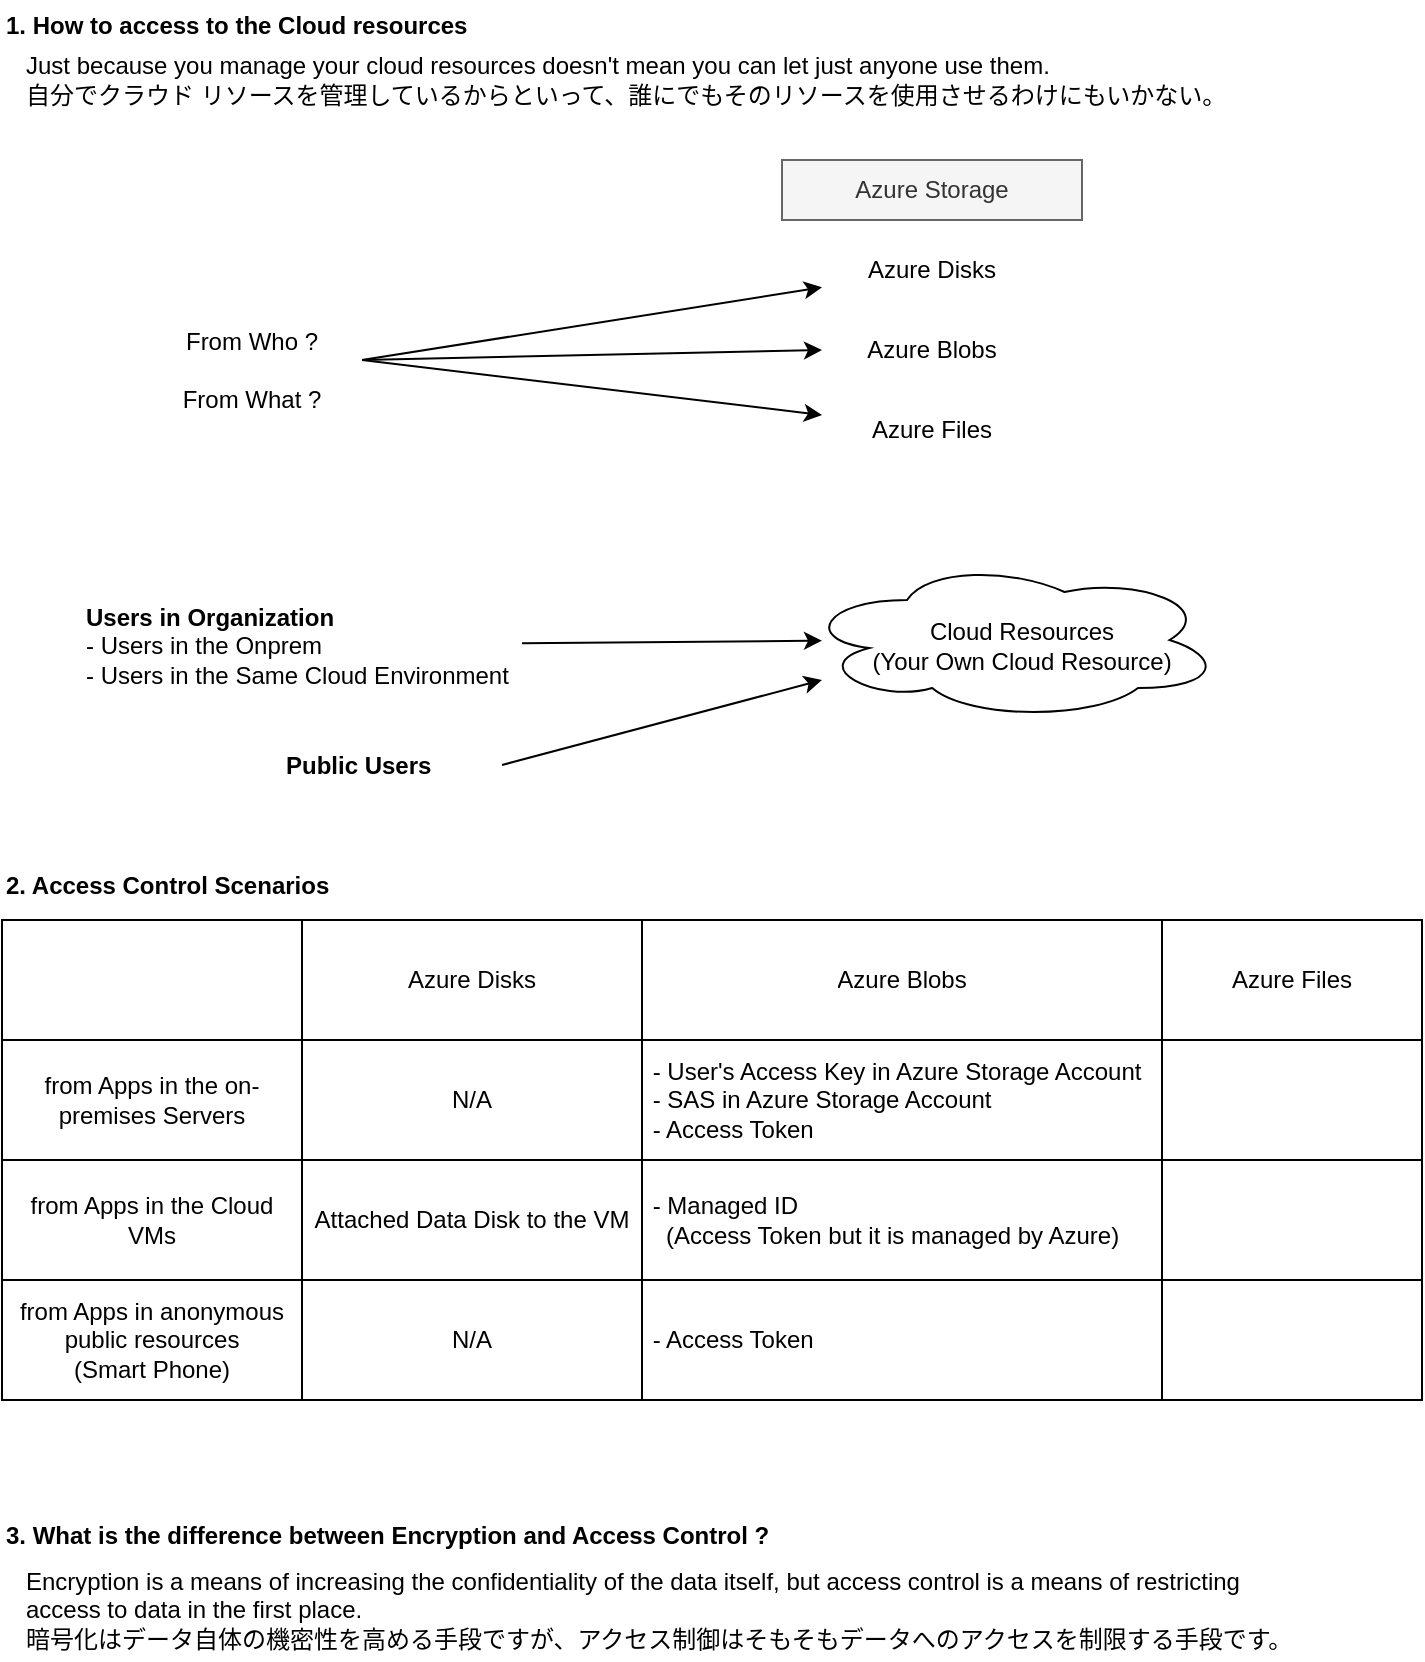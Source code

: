 <mxfile version="22.0.8" type="github">
  <diagram name="ページ1" id="kpZ7DMK9d4Nb93xADbqp">
    <mxGraphModel dx="1115" dy="618" grid="1" gridSize="10" guides="1" tooltips="1" connect="1" arrows="1" fold="1" page="1" pageScale="1" pageWidth="827" pageHeight="1169" math="0" shadow="0">
      <root>
        <mxCell id="0" />
        <mxCell id="1" parent="0" />
        <mxCell id="42NTzoghfBg-a60Ga8q6-2" value="Azure Disks" style="text;html=1;strokeColor=none;fillColor=none;align=center;verticalAlign=middle;whiteSpace=wrap;rounded=0;" parent="1" vertex="1">
          <mxGeometry x="480" y="160" width="110" height="30" as="geometry" />
        </mxCell>
        <mxCell id="42NTzoghfBg-a60Ga8q6-3" value="Azure Blobs" style="text;html=1;strokeColor=none;fillColor=none;align=center;verticalAlign=middle;whiteSpace=wrap;rounded=0;" parent="1" vertex="1">
          <mxGeometry x="480" y="200" width="110" height="30" as="geometry" />
        </mxCell>
        <mxCell id="42NTzoghfBg-a60Ga8q6-4" value="Azure Files" style="text;html=1;strokeColor=none;fillColor=none;align=center;verticalAlign=middle;whiteSpace=wrap;rounded=0;" parent="1" vertex="1">
          <mxGeometry x="480" y="240" width="110" height="30" as="geometry" />
        </mxCell>
        <mxCell id="42NTzoghfBg-a60Ga8q6-5" value="" style="endArrow=classic;html=1;rounded=0;" parent="1" target="42NTzoghfBg-a60Ga8q6-2" edge="1">
          <mxGeometry width="50" height="50" relative="1" as="geometry">
            <mxPoint x="250" y="220" as="sourcePoint" />
            <mxPoint x="470" y="180" as="targetPoint" />
          </mxGeometry>
        </mxCell>
        <mxCell id="42NTzoghfBg-a60Ga8q6-6" value="" style="endArrow=classic;html=1;rounded=0;entryX=0;entryY=0.5;entryDx=0;entryDy=0;" parent="1" target="42NTzoghfBg-a60Ga8q6-3" edge="1">
          <mxGeometry width="50" height="50" relative="1" as="geometry">
            <mxPoint x="250" y="220" as="sourcePoint" />
            <mxPoint x="470" y="200" as="targetPoint" />
          </mxGeometry>
        </mxCell>
        <mxCell id="42NTzoghfBg-a60Ga8q6-7" value="" style="endArrow=classic;html=1;rounded=0;entryX=0;entryY=0.25;entryDx=0;entryDy=0;" parent="1" target="42NTzoghfBg-a60Ga8q6-4" edge="1">
          <mxGeometry width="50" height="50" relative="1" as="geometry">
            <mxPoint x="250" y="220" as="sourcePoint" />
            <mxPoint x="490" y="225" as="targetPoint" />
          </mxGeometry>
        </mxCell>
        <mxCell id="42NTzoghfBg-a60Ga8q6-8" value="Azure Storage" style="text;html=1;strokeColor=#666666;fillColor=#f5f5f5;align=center;verticalAlign=middle;whiteSpace=wrap;rounded=0;fontColor=#333333;" parent="1" vertex="1">
          <mxGeometry x="460" y="120" width="150" height="30" as="geometry" />
        </mxCell>
        <mxCell id="42NTzoghfBg-a60Ga8q6-9" value="From Who ?&lt;br&gt;&lt;br&gt;From What ?" style="text;html=1;strokeColor=none;fillColor=none;align=center;verticalAlign=middle;whiteSpace=wrap;rounded=0;" parent="1" vertex="1">
          <mxGeometry x="140" y="200" width="110" height="50" as="geometry" />
        </mxCell>
        <mxCell id="vxulrBGWHC_jRvMReK2E-1" value="" style="ellipse;shape=cloud;whiteSpace=wrap;html=1;" parent="1" vertex="1">
          <mxGeometry x="470" y="320" width="210" height="80" as="geometry" />
        </mxCell>
        <mxCell id="vxulrBGWHC_jRvMReK2E-2" value="Cloud Resources&lt;br&gt;(Your Own Cloud Resource)" style="text;html=1;strokeColor=none;fillColor=none;align=center;verticalAlign=middle;whiteSpace=wrap;rounded=0;" parent="1" vertex="1">
          <mxGeometry x="500" y="347.5" width="160" height="30" as="geometry" />
        </mxCell>
        <mxCell id="vxulrBGWHC_jRvMReK2E-3" value="" style="endArrow=classic;html=1;rounded=0;" parent="1" source="vxulrBGWHC_jRvMReK2E-6" edge="1">
          <mxGeometry width="50" height="50" relative="1" as="geometry">
            <mxPoint x="360" y="360" as="sourcePoint" />
            <mxPoint x="480" y="360.32" as="targetPoint" />
          </mxGeometry>
        </mxCell>
        <mxCell id="vxulrBGWHC_jRvMReK2E-4" value="" style="endArrow=classic;html=1;rounded=0;exitX=1;exitY=0.5;exitDx=0;exitDy=0;" parent="1" source="vxulrBGWHC_jRvMReK2E-5" edge="1">
          <mxGeometry width="50" height="50" relative="1" as="geometry">
            <mxPoint x="250" y="416" as="sourcePoint" />
            <mxPoint x="480" y="380" as="targetPoint" />
          </mxGeometry>
        </mxCell>
        <mxCell id="vxulrBGWHC_jRvMReK2E-5" value="&lt;b&gt;Public Users&lt;/b&gt;" style="text;html=1;strokeColor=none;fillColor=none;align=left;verticalAlign=middle;whiteSpace=wrap;rounded=0;" parent="1" vertex="1">
          <mxGeometry x="210" y="410" width="110" height="25" as="geometry" />
        </mxCell>
        <mxCell id="vxulrBGWHC_jRvMReK2E-6" value="&lt;b&gt;Users in Organization&lt;br&gt;&lt;/b&gt;- Users in the Onprem&lt;br&gt;- Users in the Same Cloud Environment" style="text;html=1;strokeColor=none;fillColor=none;align=left;verticalAlign=middle;whiteSpace=wrap;rounded=0;" parent="1" vertex="1">
          <mxGeometry x="110" y="327.5" width="220" height="70" as="geometry" />
        </mxCell>
        <mxCell id="HIDQDaZI9X2vUrS7jQ3k-23" value="" style="shape=table;startSize=0;container=1;collapsible=0;childLayout=tableLayout;" parent="1" vertex="1">
          <mxGeometry x="70" y="500" width="710" height="240" as="geometry" />
        </mxCell>
        <mxCell id="HIDQDaZI9X2vUrS7jQ3k-24" value="" style="shape=tableRow;horizontal=0;startSize=0;swimlaneHead=0;swimlaneBody=0;strokeColor=inherit;top=0;left=0;bottom=0;right=0;collapsible=0;dropTarget=0;fillColor=none;points=[[0,0.5],[1,0.5]];portConstraint=eastwest;" parent="HIDQDaZI9X2vUrS7jQ3k-23" vertex="1">
          <mxGeometry width="710" height="60" as="geometry" />
        </mxCell>
        <mxCell id="HIDQDaZI9X2vUrS7jQ3k-25" value="" style="shape=partialRectangle;html=1;whiteSpace=wrap;connectable=0;strokeColor=inherit;overflow=hidden;fillColor=none;top=0;left=0;bottom=0;right=0;pointerEvents=1;" parent="HIDQDaZI9X2vUrS7jQ3k-24" vertex="1">
          <mxGeometry width="150" height="60" as="geometry">
            <mxRectangle width="150" height="60" as="alternateBounds" />
          </mxGeometry>
        </mxCell>
        <mxCell id="HIDQDaZI9X2vUrS7jQ3k-26" value="Azure Disks" style="shape=partialRectangle;html=1;whiteSpace=wrap;connectable=0;strokeColor=inherit;overflow=hidden;fillColor=none;top=0;left=0;bottom=0;right=0;pointerEvents=1;" parent="HIDQDaZI9X2vUrS7jQ3k-24" vertex="1">
          <mxGeometry x="150" width="170" height="60" as="geometry">
            <mxRectangle width="170" height="60" as="alternateBounds" />
          </mxGeometry>
        </mxCell>
        <mxCell id="HIDQDaZI9X2vUrS7jQ3k-27" value="Azure Blobs" style="shape=partialRectangle;html=1;whiteSpace=wrap;connectable=0;strokeColor=inherit;overflow=hidden;fillColor=none;top=0;left=0;bottom=0;right=0;pointerEvents=1;" parent="HIDQDaZI9X2vUrS7jQ3k-24" vertex="1">
          <mxGeometry x="320" width="260" height="60" as="geometry">
            <mxRectangle width="260" height="60" as="alternateBounds" />
          </mxGeometry>
        </mxCell>
        <mxCell id="HIDQDaZI9X2vUrS7jQ3k-28" value="Azure Files" style="shape=partialRectangle;html=1;whiteSpace=wrap;connectable=0;strokeColor=inherit;overflow=hidden;fillColor=none;top=0;left=0;bottom=0;right=0;pointerEvents=1;" parent="HIDQDaZI9X2vUrS7jQ3k-24" vertex="1">
          <mxGeometry x="580" width="130" height="60" as="geometry">
            <mxRectangle width="130" height="60" as="alternateBounds" />
          </mxGeometry>
        </mxCell>
        <mxCell id="HIDQDaZI9X2vUrS7jQ3k-29" value="" style="shape=tableRow;horizontal=0;startSize=0;swimlaneHead=0;swimlaneBody=0;strokeColor=inherit;top=0;left=0;bottom=0;right=0;collapsible=0;dropTarget=0;fillColor=none;points=[[0,0.5],[1,0.5]];portConstraint=eastwest;" parent="HIDQDaZI9X2vUrS7jQ3k-23" vertex="1">
          <mxGeometry y="60" width="710" height="60" as="geometry" />
        </mxCell>
        <mxCell id="HIDQDaZI9X2vUrS7jQ3k-30" value="from Apps in the on-premises Servers" style="shape=partialRectangle;html=1;whiteSpace=wrap;connectable=0;strokeColor=inherit;overflow=hidden;fillColor=none;top=0;left=0;bottom=0;right=0;pointerEvents=1;" parent="HIDQDaZI9X2vUrS7jQ3k-29" vertex="1">
          <mxGeometry width="150" height="60" as="geometry">
            <mxRectangle width="150" height="60" as="alternateBounds" />
          </mxGeometry>
        </mxCell>
        <mxCell id="HIDQDaZI9X2vUrS7jQ3k-31" value="N/A" style="shape=partialRectangle;html=1;whiteSpace=wrap;connectable=0;strokeColor=inherit;overflow=hidden;fillColor=none;top=0;left=0;bottom=0;right=0;pointerEvents=1;" parent="HIDQDaZI9X2vUrS7jQ3k-29" vertex="1">
          <mxGeometry x="150" width="170" height="60" as="geometry">
            <mxRectangle width="170" height="60" as="alternateBounds" />
          </mxGeometry>
        </mxCell>
        <mxCell id="HIDQDaZI9X2vUrS7jQ3k-32" value="&amp;nbsp;- User&#39;s Access Key in Azure Storage Account&lt;br&gt;&amp;nbsp;-&amp;nbsp;SAS in Azure Storage Account&lt;br&gt;&amp;nbsp;- Access Token" style="shape=partialRectangle;html=1;whiteSpace=wrap;connectable=0;strokeColor=inherit;overflow=hidden;fillColor=none;top=0;left=0;bottom=0;right=0;pointerEvents=1;align=left;" parent="HIDQDaZI9X2vUrS7jQ3k-29" vertex="1">
          <mxGeometry x="320" width="260" height="60" as="geometry">
            <mxRectangle width="260" height="60" as="alternateBounds" />
          </mxGeometry>
        </mxCell>
        <mxCell id="HIDQDaZI9X2vUrS7jQ3k-33" value="" style="shape=partialRectangle;html=1;whiteSpace=wrap;connectable=0;strokeColor=inherit;overflow=hidden;fillColor=none;top=0;left=0;bottom=0;right=0;pointerEvents=1;" parent="HIDQDaZI9X2vUrS7jQ3k-29" vertex="1">
          <mxGeometry x="580" width="130" height="60" as="geometry">
            <mxRectangle width="130" height="60" as="alternateBounds" />
          </mxGeometry>
        </mxCell>
        <mxCell id="HIDQDaZI9X2vUrS7jQ3k-34" value="" style="shape=tableRow;horizontal=0;startSize=0;swimlaneHead=0;swimlaneBody=0;strokeColor=inherit;top=0;left=0;bottom=0;right=0;collapsible=0;dropTarget=0;fillColor=none;points=[[0,0.5],[1,0.5]];portConstraint=eastwest;" parent="HIDQDaZI9X2vUrS7jQ3k-23" vertex="1">
          <mxGeometry y="120" width="710" height="60" as="geometry" />
        </mxCell>
        <mxCell id="HIDQDaZI9X2vUrS7jQ3k-35" value="from Apps in the Cloud VMs" style="shape=partialRectangle;html=1;whiteSpace=wrap;connectable=0;strokeColor=inherit;overflow=hidden;fillColor=none;top=0;left=0;bottom=0;right=0;pointerEvents=1;" parent="HIDQDaZI9X2vUrS7jQ3k-34" vertex="1">
          <mxGeometry width="150" height="60" as="geometry">
            <mxRectangle width="150" height="60" as="alternateBounds" />
          </mxGeometry>
        </mxCell>
        <mxCell id="HIDQDaZI9X2vUrS7jQ3k-36" value="Attached Data Disk to the VM" style="shape=partialRectangle;html=1;whiteSpace=wrap;connectable=0;strokeColor=inherit;overflow=hidden;fillColor=none;top=0;left=0;bottom=0;right=0;pointerEvents=1;" parent="HIDQDaZI9X2vUrS7jQ3k-34" vertex="1">
          <mxGeometry x="150" width="170" height="60" as="geometry">
            <mxRectangle width="170" height="60" as="alternateBounds" />
          </mxGeometry>
        </mxCell>
        <mxCell id="HIDQDaZI9X2vUrS7jQ3k-37" value="&lt;span style=&quot;&quot;&gt;&amp;nbsp;- Managed ID&lt;br&gt;&amp;nbsp; &amp;nbsp;(Access Token but it is managed by Azure)&lt;br&gt;&lt;/span&gt;" style="shape=partialRectangle;html=1;whiteSpace=wrap;connectable=0;strokeColor=inherit;overflow=hidden;fillColor=none;top=0;left=0;bottom=0;right=0;pointerEvents=1;align=left;" parent="HIDQDaZI9X2vUrS7jQ3k-34" vertex="1">
          <mxGeometry x="320" width="260" height="60" as="geometry">
            <mxRectangle width="260" height="60" as="alternateBounds" />
          </mxGeometry>
        </mxCell>
        <mxCell id="HIDQDaZI9X2vUrS7jQ3k-38" value="" style="shape=partialRectangle;html=1;whiteSpace=wrap;connectable=0;strokeColor=inherit;overflow=hidden;fillColor=none;top=0;left=0;bottom=0;right=0;pointerEvents=1;" parent="HIDQDaZI9X2vUrS7jQ3k-34" vertex="1">
          <mxGeometry x="580" width="130" height="60" as="geometry">
            <mxRectangle width="130" height="60" as="alternateBounds" />
          </mxGeometry>
        </mxCell>
        <mxCell id="HIDQDaZI9X2vUrS7jQ3k-39" value="" style="shape=tableRow;horizontal=0;startSize=0;swimlaneHead=0;swimlaneBody=0;strokeColor=inherit;top=0;left=0;bottom=0;right=0;collapsible=0;dropTarget=0;fillColor=none;points=[[0,0.5],[1,0.5]];portConstraint=eastwest;" parent="HIDQDaZI9X2vUrS7jQ3k-23" vertex="1">
          <mxGeometry y="180" width="710" height="60" as="geometry" />
        </mxCell>
        <mxCell id="HIDQDaZI9X2vUrS7jQ3k-40" value="from Apps in anonymous public resources&lt;br&gt;(Smart Phone)" style="shape=partialRectangle;html=1;whiteSpace=wrap;connectable=0;strokeColor=inherit;overflow=hidden;fillColor=none;top=0;left=0;bottom=0;right=0;pointerEvents=1;" parent="HIDQDaZI9X2vUrS7jQ3k-39" vertex="1">
          <mxGeometry width="150" height="60" as="geometry">
            <mxRectangle width="150" height="60" as="alternateBounds" />
          </mxGeometry>
        </mxCell>
        <mxCell id="HIDQDaZI9X2vUrS7jQ3k-41" value="N/A" style="shape=partialRectangle;html=1;whiteSpace=wrap;connectable=0;strokeColor=inherit;overflow=hidden;fillColor=none;top=0;left=0;bottom=0;right=0;pointerEvents=1;" parent="HIDQDaZI9X2vUrS7jQ3k-39" vertex="1">
          <mxGeometry x="150" width="170" height="60" as="geometry">
            <mxRectangle width="170" height="60" as="alternateBounds" />
          </mxGeometry>
        </mxCell>
        <mxCell id="HIDQDaZI9X2vUrS7jQ3k-42" value="&lt;span style=&quot;background-color: initial;&quot;&gt;&amp;nbsp;- Access Token&lt;/span&gt;" style="shape=partialRectangle;html=1;whiteSpace=wrap;connectable=0;strokeColor=inherit;overflow=hidden;fillColor=none;top=0;left=0;bottom=0;right=0;pointerEvents=1;align=left;" parent="HIDQDaZI9X2vUrS7jQ3k-39" vertex="1">
          <mxGeometry x="320" width="260" height="60" as="geometry">
            <mxRectangle width="260" height="60" as="alternateBounds" />
          </mxGeometry>
        </mxCell>
        <mxCell id="HIDQDaZI9X2vUrS7jQ3k-43" value="" style="shape=partialRectangle;html=1;whiteSpace=wrap;connectable=0;strokeColor=inherit;overflow=hidden;fillColor=none;top=0;left=0;bottom=0;right=0;pointerEvents=1;" parent="HIDQDaZI9X2vUrS7jQ3k-39" vertex="1">
          <mxGeometry x="580" width="130" height="60" as="geometry">
            <mxRectangle width="130" height="60" as="alternateBounds" />
          </mxGeometry>
        </mxCell>
        <mxCell id="HIDQDaZI9X2vUrS7jQ3k-44" value="&lt;b&gt;2. Access Control&amp;nbsp;Scenarios&lt;/b&gt;" style="text;html=1;strokeColor=none;fillColor=none;align=left;verticalAlign=middle;whiteSpace=wrap;rounded=0;" parent="1" vertex="1">
          <mxGeometry x="70" y="470" width="200" height="25" as="geometry" />
        </mxCell>
        <mxCell id="YANtefDm1YoBHeZ4voHw-1" value="Just because you manage your cloud resources doesn&#39;t mean you can let just anyone use them.&lt;br&gt;自分でクラウド リソースを管理しているからといって、誰にでもそのリソースを使用させるわけにもいかない。" style="text;html=1;strokeColor=none;fillColor=none;align=left;verticalAlign=middle;whiteSpace=wrap;rounded=0;" parent="1" vertex="1">
          <mxGeometry x="80" y="65" width="650" height="30" as="geometry" />
        </mxCell>
        <mxCell id="P7cCLRBWz1zL1I71YhH9-1" value="Encryption is a means of increasing the confidentiality of the data itself, but access control is a means of restricting access to data in the first place.&lt;br&gt;暗号化はデータ自体の機密性を高める手段ですが、アクセス制御はそもそもデータへのアクセスを制限する手段です。" style="text;html=1;strokeColor=none;fillColor=none;align=left;verticalAlign=middle;whiteSpace=wrap;rounded=0;" parent="1" vertex="1">
          <mxGeometry x="80" y="820" width="640" height="50" as="geometry" />
        </mxCell>
        <mxCell id="P7cCLRBWz1zL1I71YhH9-2" value="&lt;b&gt;3. What is the difference between Encryption and Access Control ?&lt;/b&gt;" style="text;html=1;strokeColor=none;fillColor=none;align=left;verticalAlign=middle;whiteSpace=wrap;rounded=0;" parent="1" vertex="1">
          <mxGeometry x="70" y="795" width="400" height="25" as="geometry" />
        </mxCell>
        <mxCell id="P7cCLRBWz1zL1I71YhH9-5" value="&lt;b&gt;1. How to access to the Cloud resources&lt;/b&gt;" style="text;html=1;strokeColor=none;fillColor=none;align=left;verticalAlign=middle;whiteSpace=wrap;rounded=0;" parent="1" vertex="1">
          <mxGeometry x="70" y="40" width="320" height="25" as="geometry" />
        </mxCell>
      </root>
    </mxGraphModel>
  </diagram>
</mxfile>
